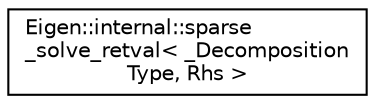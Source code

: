 digraph "Graphical Class Hierarchy"
{
  edge [fontname="Helvetica",fontsize="10",labelfontname="Helvetica",labelfontsize="10"];
  node [fontname="Helvetica",fontsize="10",shape=record];
  rankdir="LR";
  Node1 [label="Eigen::internal::sparse\l_solve_retval\< _Decomposition\lType, Rhs \>",height=0.2,width=0.4,color="black", fillcolor="white", style="filled",URL="$struct_eigen_1_1internal_1_1sparse__solve__retval.html"];
}
